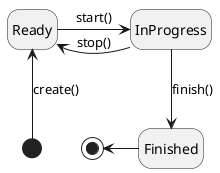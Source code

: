 @startuml
hide empty description
[*] -up-> Ready: create()
Ready -right-> InProgress: start()
InProgress -left-> Ready: stop()
InProgress -down-> Finished: finish()
Finished -left-> [*]
@enduml
